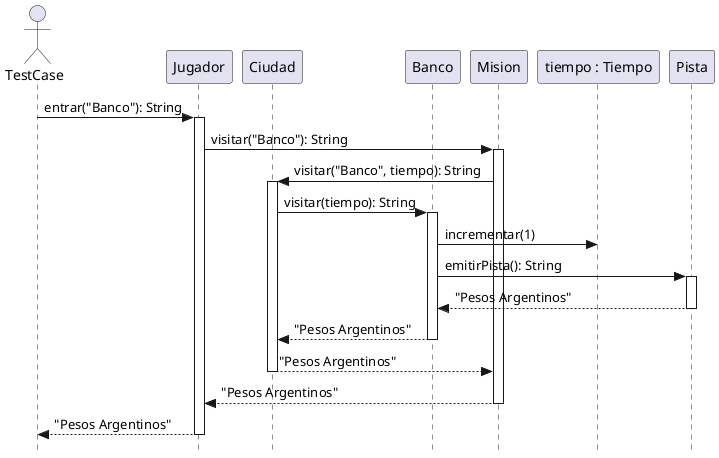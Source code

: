@startuml
skinparam style strictuml

actor TestCase

participant "Jugador" as jugador
participant "Ciudad" as ciudad
participant "Banco" as banco
participant "Mision" as mision
participant "tiempo : Tiempo" as tiempo
participant "Pista" as pista

TestCase -> jugador: entrar("Banco"): String
activate jugador
jugador -> mision: visitar("Banco"): String
activate mision
mision -> ciudad: visitar("Banco", tiempo): String
activate ciudad
ciudad -> banco: visitar(tiempo): String
activate banco
banco -> tiempo: incrementar(1)
banco -> pista: emitirPista(): String
activate pista
return "Pesos Argentinos"
return "Pesos Argentinos"
return "Pesos Argentinos"
return "Pesos Argentinos"
return "Pesos Argentinos"

@enduml
